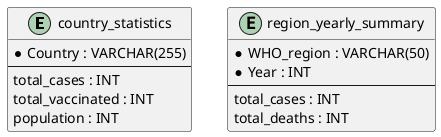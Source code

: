 @startuml
' Définition de la table country_statistics
entity "country_statistics" as cs {
  * Country : VARCHAR(255)
  --
  total_cases : INT
  total_vaccinated : INT
  population : INT
}

' Définition de la table region_yearly_summary
entity "region_yearly_summary" as rys {
  * WHO_region : VARCHAR(50)
  * Year : INT
  --
  total_cases : INT
  total_deaths : INT
}

@enduml
